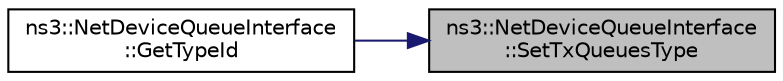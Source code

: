 digraph "ns3::NetDeviceQueueInterface::SetTxQueuesType"
{
 // LATEX_PDF_SIZE
  edge [fontname="Helvetica",fontsize="10",labelfontname="Helvetica",labelfontsize="10"];
  node [fontname="Helvetica",fontsize="10",shape=record];
  rankdir="RL";
  Node1 [label="ns3::NetDeviceQueueInterface\l::SetTxQueuesType",height=0.2,width=0.4,color="black", fillcolor="grey75", style="filled", fontcolor="black",tooltip="Set the type of device transmission queues to create."];
  Node1 -> Node2 [dir="back",color="midnightblue",fontsize="10",style="solid",fontname="Helvetica"];
  Node2 [label="ns3::NetDeviceQueueInterface\l::GetTypeId",height=0.2,width=0.4,color="black", fillcolor="white", style="filled",URL="$classns3_1_1_net_device_queue_interface.html#a7916804b203f7bfa3b31928464265e9d",tooltip="Get the type ID."];
}
